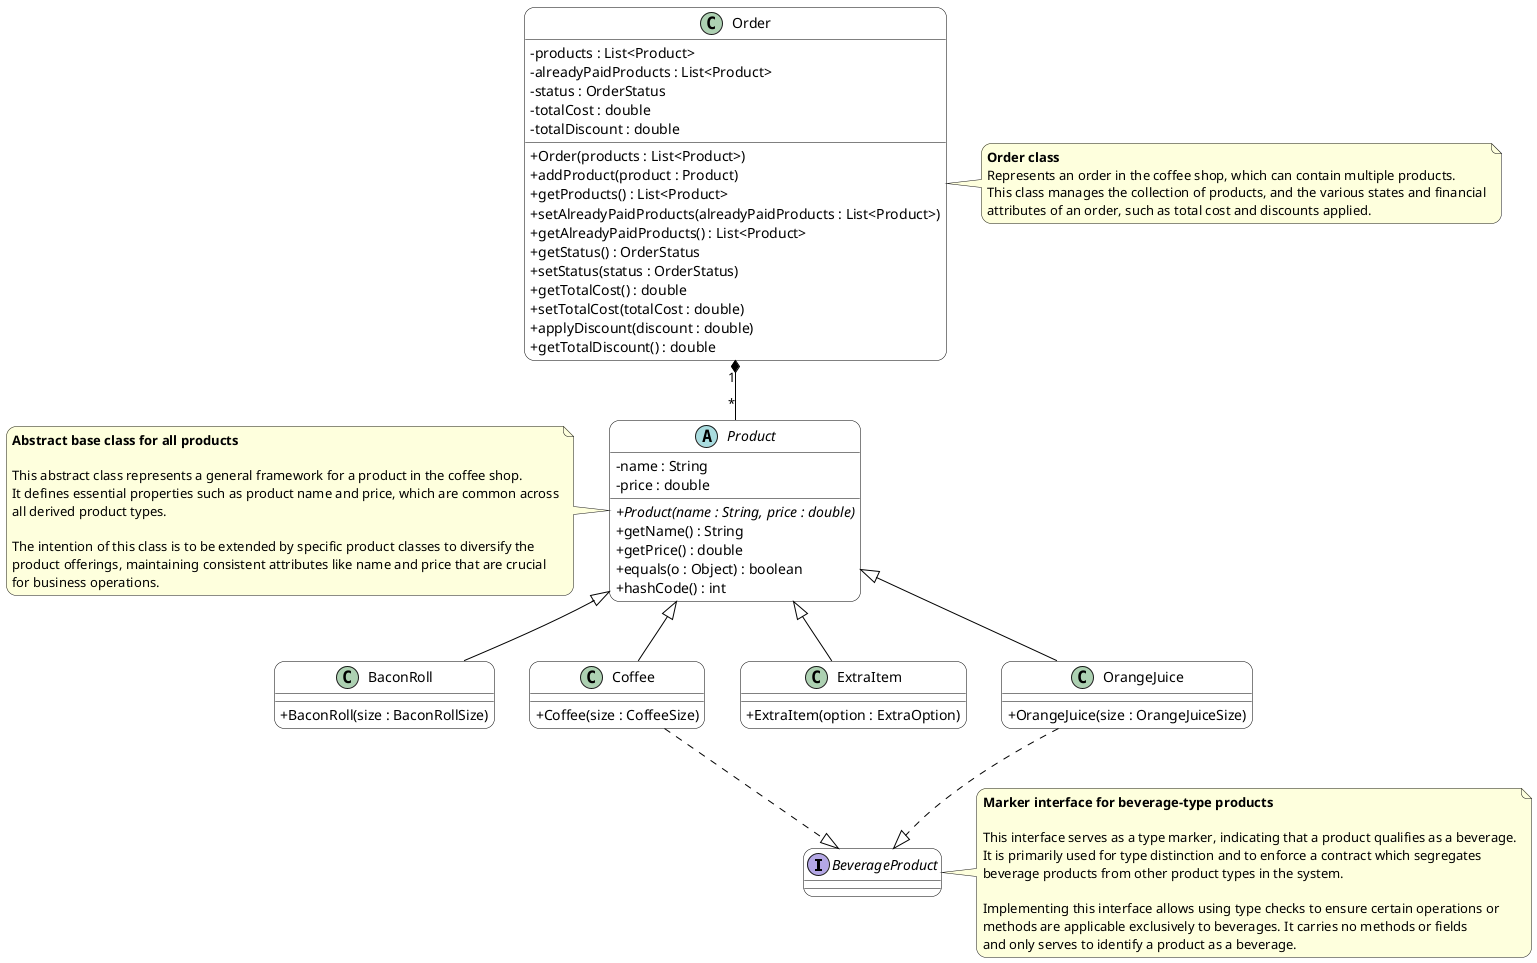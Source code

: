 @startuml
' Set skin parameters for a cohesive visualization
skinparam classAttributeIconSize 0
skinparam roundcorner 20
skinparam class {
BackgroundColor White
ArrowColor Black
BorderColor Black
}

' Define the BeverageProduct interface with detailed description
interface BeverageProduct {
}
note right of BeverageProduct
**Marker interface for beverage-type products**

This interface serves as a type marker, indicating that a product qualifies as a beverage.
It is primarily used for type distinction and to enforce a contract which segregates
beverage products from other product types in the system.

Implementing this interface allows using type checks to ensure certain operations or
methods are applicable exclusively to beverages. It carries no methods or fields
and only serves to identify a product as a beverage.
end note

' Define Abstract Class Product with description
abstract class Product {
- name : String
- price : double
+ {abstract} Product(name : String, price : double)
+ getName() : String
+ getPrice() : double
+ equals(o : Object) : boolean
+ hashCode() : int
}
note left of Product
**Abstract base class for all products**

This abstract class represents a general framework for a product in the coffee shop.
It defines essential properties such as product name and price, which are common across
all derived product types.

The intention of this class is to be extended by specific product classes to diversify the
product offerings, maintaining consistent attributes like name and price that are crucial
for business operations.
end note

' Define relations - inheritance and interface implementation
BaconRoll -up-|> Product
Coffee -up-|> Product
ExtraItem -up-|> Product
OrangeJuice -up-|> Product

Coffee ..|> BeverageProduct
OrangeJuice ..|> BeverageProduct

' Define Product Subclasses
class BaconRoll {
+ BaconRoll(size : BaconRollSize)
}

class Coffee {
+ Coffee(size : CoffeeSize)
}

class ExtraItem {
+ ExtraItem(option : ExtraOption)
}

class OrangeJuice {
+ OrangeJuice(size : OrangeJuiceSize)
}

' Define Order class with existing description
class Order {
- products : List<Product>
- alreadyPaidProducts : List<Product>
- status : OrderStatus
- totalCost : double
- totalDiscount : double

    + Order(products : List<Product>)
    + addProduct(product : Product)
    + getProducts() : List<Product>
    + setAlreadyPaidProducts(alreadyPaidProducts : List<Product>)
    + getAlreadyPaidProducts() : List<Product>
    + getStatus() : OrderStatus
    + setStatus(status : OrderStatus)
    + getTotalCost() : double
    + setTotalCost(totalCost : double)
    + applyDiscount(discount : double)
    + getTotalDiscount() : double
}
note right of Order
**Order class**
Represents an order in the coffee shop, which can contain multiple products.
This class manages the collection of products, and the various states and financial
attributes of an order, such as total cost and discounts applied.
end note

' Show Composition relation between Order and Product
Order "1" *-- "*" Product
@enduml
